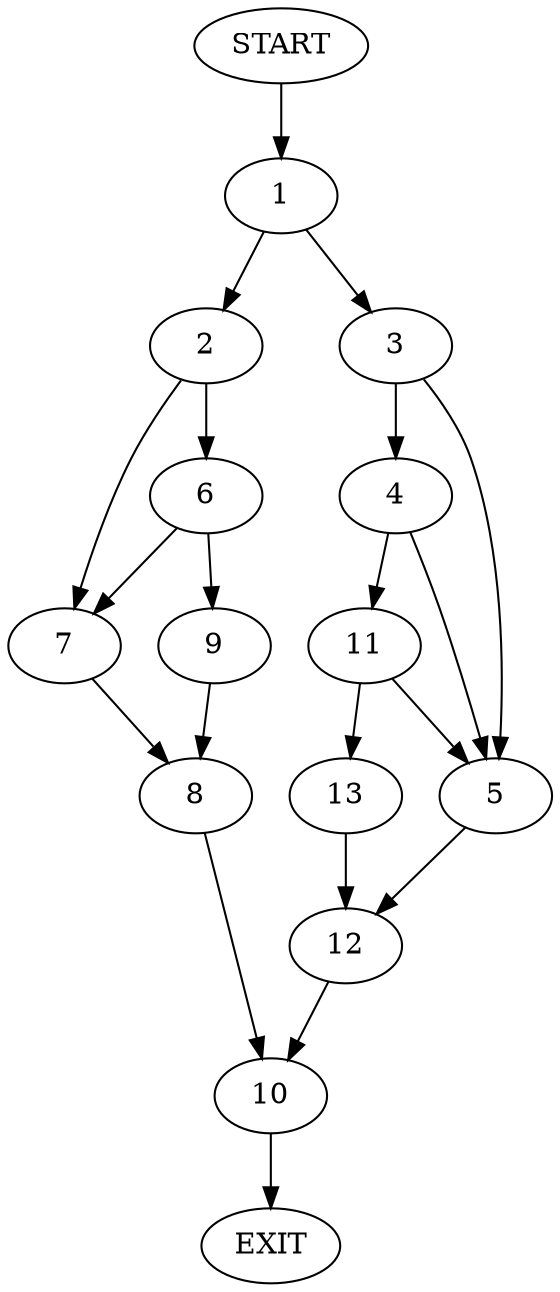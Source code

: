 digraph {
0 [label="START"];
1;
2;
3;
4;
5;
6;
7;
8;
9;
10;
11;
12;
13;
14 [label="EXIT"];
0 -> 1;
1 -> 2;
1 -> 3;
3 -> 4;
3 -> 5;
2 -> 6;
2 -> 7;
7 -> 8;
6 -> 7;
6 -> 9;
9 -> 8;
8 -> 10;
10 -> 14;
4 -> 11;
4 -> 5;
5 -> 12;
11 -> 13;
11 -> 5;
13 -> 12;
12 -> 10;
}